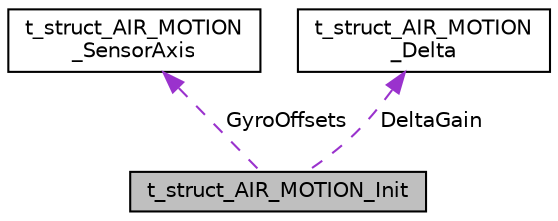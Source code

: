 digraph "t_struct_AIR_MOTION_Init"
{
  edge [fontname="Helvetica",fontsize="10",labelfontname="Helvetica",labelfontsize="10"];
  node [fontname="Helvetica",fontsize="10",shape=record];
  Node1 [label="t_struct_AIR_MOTION_Init",height=0.2,width=0.4,color="black", fillcolor="grey75", style="filled" fontcolor="black"];
  Node2 -> Node1 [dir="back",color="darkorchid3",fontsize="10",style="dashed",label=" GyroOffsets" ,fontname="Helvetica"];
  Node2 [label="t_struct_AIR_MOTION\l_SensorAxis",height=0.2,width=0.4,color="black", fillcolor="white", style="filled",URL="$structt__struct___a_i_r___m_o_t_i_o_n___sensor_axis.html"];
  Node3 -> Node1 [dir="back",color="darkorchid3",fontsize="10",style="dashed",label=" DeltaGain" ,fontname="Helvetica"];
  Node3 [label="t_struct_AIR_MOTION\l_Delta",height=0.2,width=0.4,color="black", fillcolor="white", style="filled",URL="$structt__struct___a_i_r___m_o_t_i_o_n___delta.html"];
}
